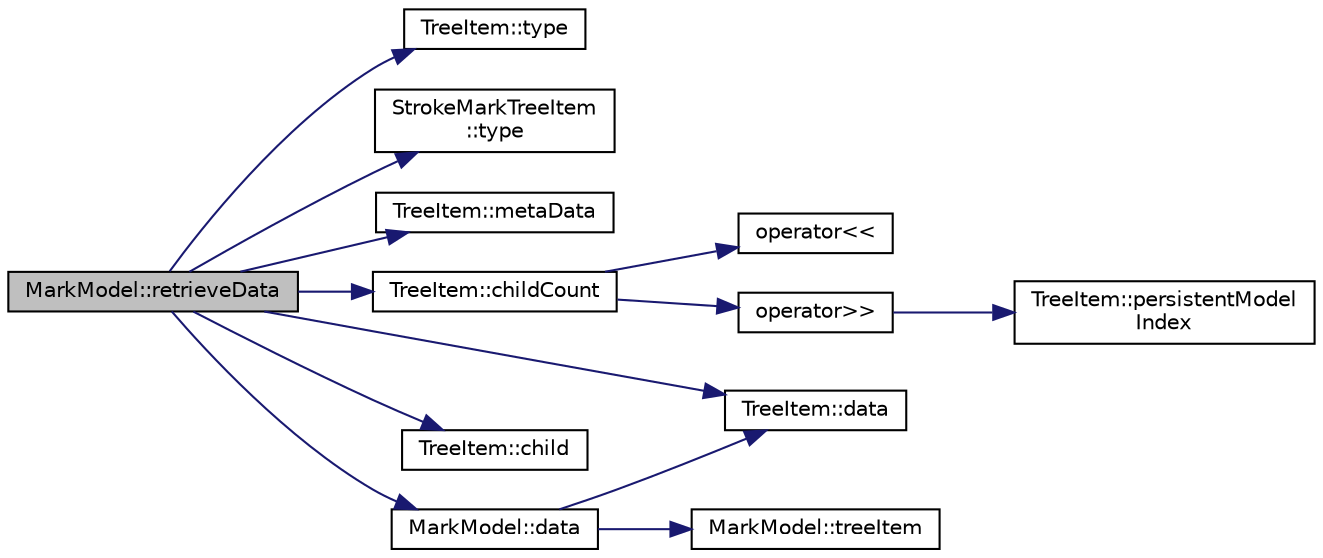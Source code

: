 digraph "MarkModel::retrieveData"
{
  edge [fontname="Helvetica",fontsize="10",labelfontname="Helvetica",labelfontsize="10"];
  node [fontname="Helvetica",fontsize="10",shape=record];
  rankdir="LR";
  Node246 [label="MarkModel::retrieveData",height=0.2,width=0.4,color="black", fillcolor="grey75", style="filled", fontcolor="black"];
  Node246 -> Node247 [color="midnightblue",fontsize="10",style="solid",fontname="Helvetica"];
  Node247 [label="TreeItem::type",height=0.2,width=0.4,color="black", fillcolor="white", style="filled",URL="$class_tree_item.html#a9040286ba73d1391c19dc548b9a44890"];
  Node246 -> Node248 [color="midnightblue",fontsize="10",style="solid",fontname="Helvetica"];
  Node248 [label="StrokeMarkTreeItem\l::type",height=0.2,width=0.4,color="black", fillcolor="white", style="filled",URL="$class_stroke_mark_tree_item.html#a4800e57b9ff1b73bb0771acea935e02a",tooltip="Returns the information about the tree item. "];
  Node246 -> Node249 [color="midnightblue",fontsize="10",style="solid",fontname="Helvetica"];
  Node249 [label="TreeItem::metaData",height=0.2,width=0.4,color="black", fillcolor="white", style="filled",URL="$class_tree_item.html#aa73223e4db6840bc65a8ed303f9c52b8"];
  Node246 -> Node250 [color="midnightblue",fontsize="10",style="solid",fontname="Helvetica"];
  Node250 [label="TreeItem::data",height=0.2,width=0.4,color="black", fillcolor="white", style="filled",URL="$class_tree_item.html#a3e76d45fd27cc6f9001efc9f1b8effed"];
  Node246 -> Node251 [color="midnightblue",fontsize="10",style="solid",fontname="Helvetica"];
  Node251 [label="TreeItem::childCount",height=0.2,width=0.4,color="black", fillcolor="white", style="filled",URL="$class_tree_item.html#a14551ec37f50067974fc93aa78b4b6e1"];
  Node251 -> Node252 [color="midnightblue",fontsize="10",style="solid",fontname="Helvetica"];
  Node252 [label="operator\<\<",height=0.2,width=0.4,color="black", fillcolor="white", style="filled",URL="$treeitem_8h.html#af3867168b442d1c788191d4ff5e10736"];
  Node251 -> Node253 [color="midnightblue",fontsize="10",style="solid",fontname="Helvetica"];
  Node253 [label="operator\>\>",height=0.2,width=0.4,color="black", fillcolor="white", style="filled",URL="$treeitem_8h.html#a437228530f02a7bebd73f29f411e82b0"];
  Node253 -> Node254 [color="midnightblue",fontsize="10",style="solid",fontname="Helvetica"];
  Node254 [label="TreeItem::persistentModel\lIndex",height=0.2,width=0.4,color="black", fillcolor="white", style="filled",URL="$class_tree_item.html#a6ea43f97c7dfa519633ddb10882ddc6a",tooltip="Returns the model index refers to the item in the model. "];
  Node246 -> Node255 [color="midnightblue",fontsize="10",style="solid",fontname="Helvetica"];
  Node255 [label="TreeItem::child",height=0.2,width=0.4,color="black", fillcolor="white", style="filled",URL="$class_tree_item.html#ad0987aea78062e52fb382e0f7d0e07e4"];
  Node246 -> Node256 [color="midnightblue",fontsize="10",style="solid",fontname="Helvetica"];
  Node256 [label="MarkModel::data",height=0.2,width=0.4,color="black", fillcolor="white", style="filled",URL="$class_mark_model.html#a3d37fa60a721b230d59e286e4e58b940",tooltip="Reimplemented from QAbstractItemModel::data(const QModelIndex & index,int role) "];
  Node256 -> Node257 [color="midnightblue",fontsize="10",style="solid",fontname="Helvetica"];
  Node257 [label="MarkModel::treeItem",height=0.2,width=0.4,color="black", fillcolor="white", style="filled",URL="$class_mark_model.html#a6c38bcb4d3dee2fa69c4db2c681cf613",tooltip="This is a function to get the internal data structure from index. "];
  Node256 -> Node250 [color="midnightblue",fontsize="10",style="solid",fontname="Helvetica"];
}
